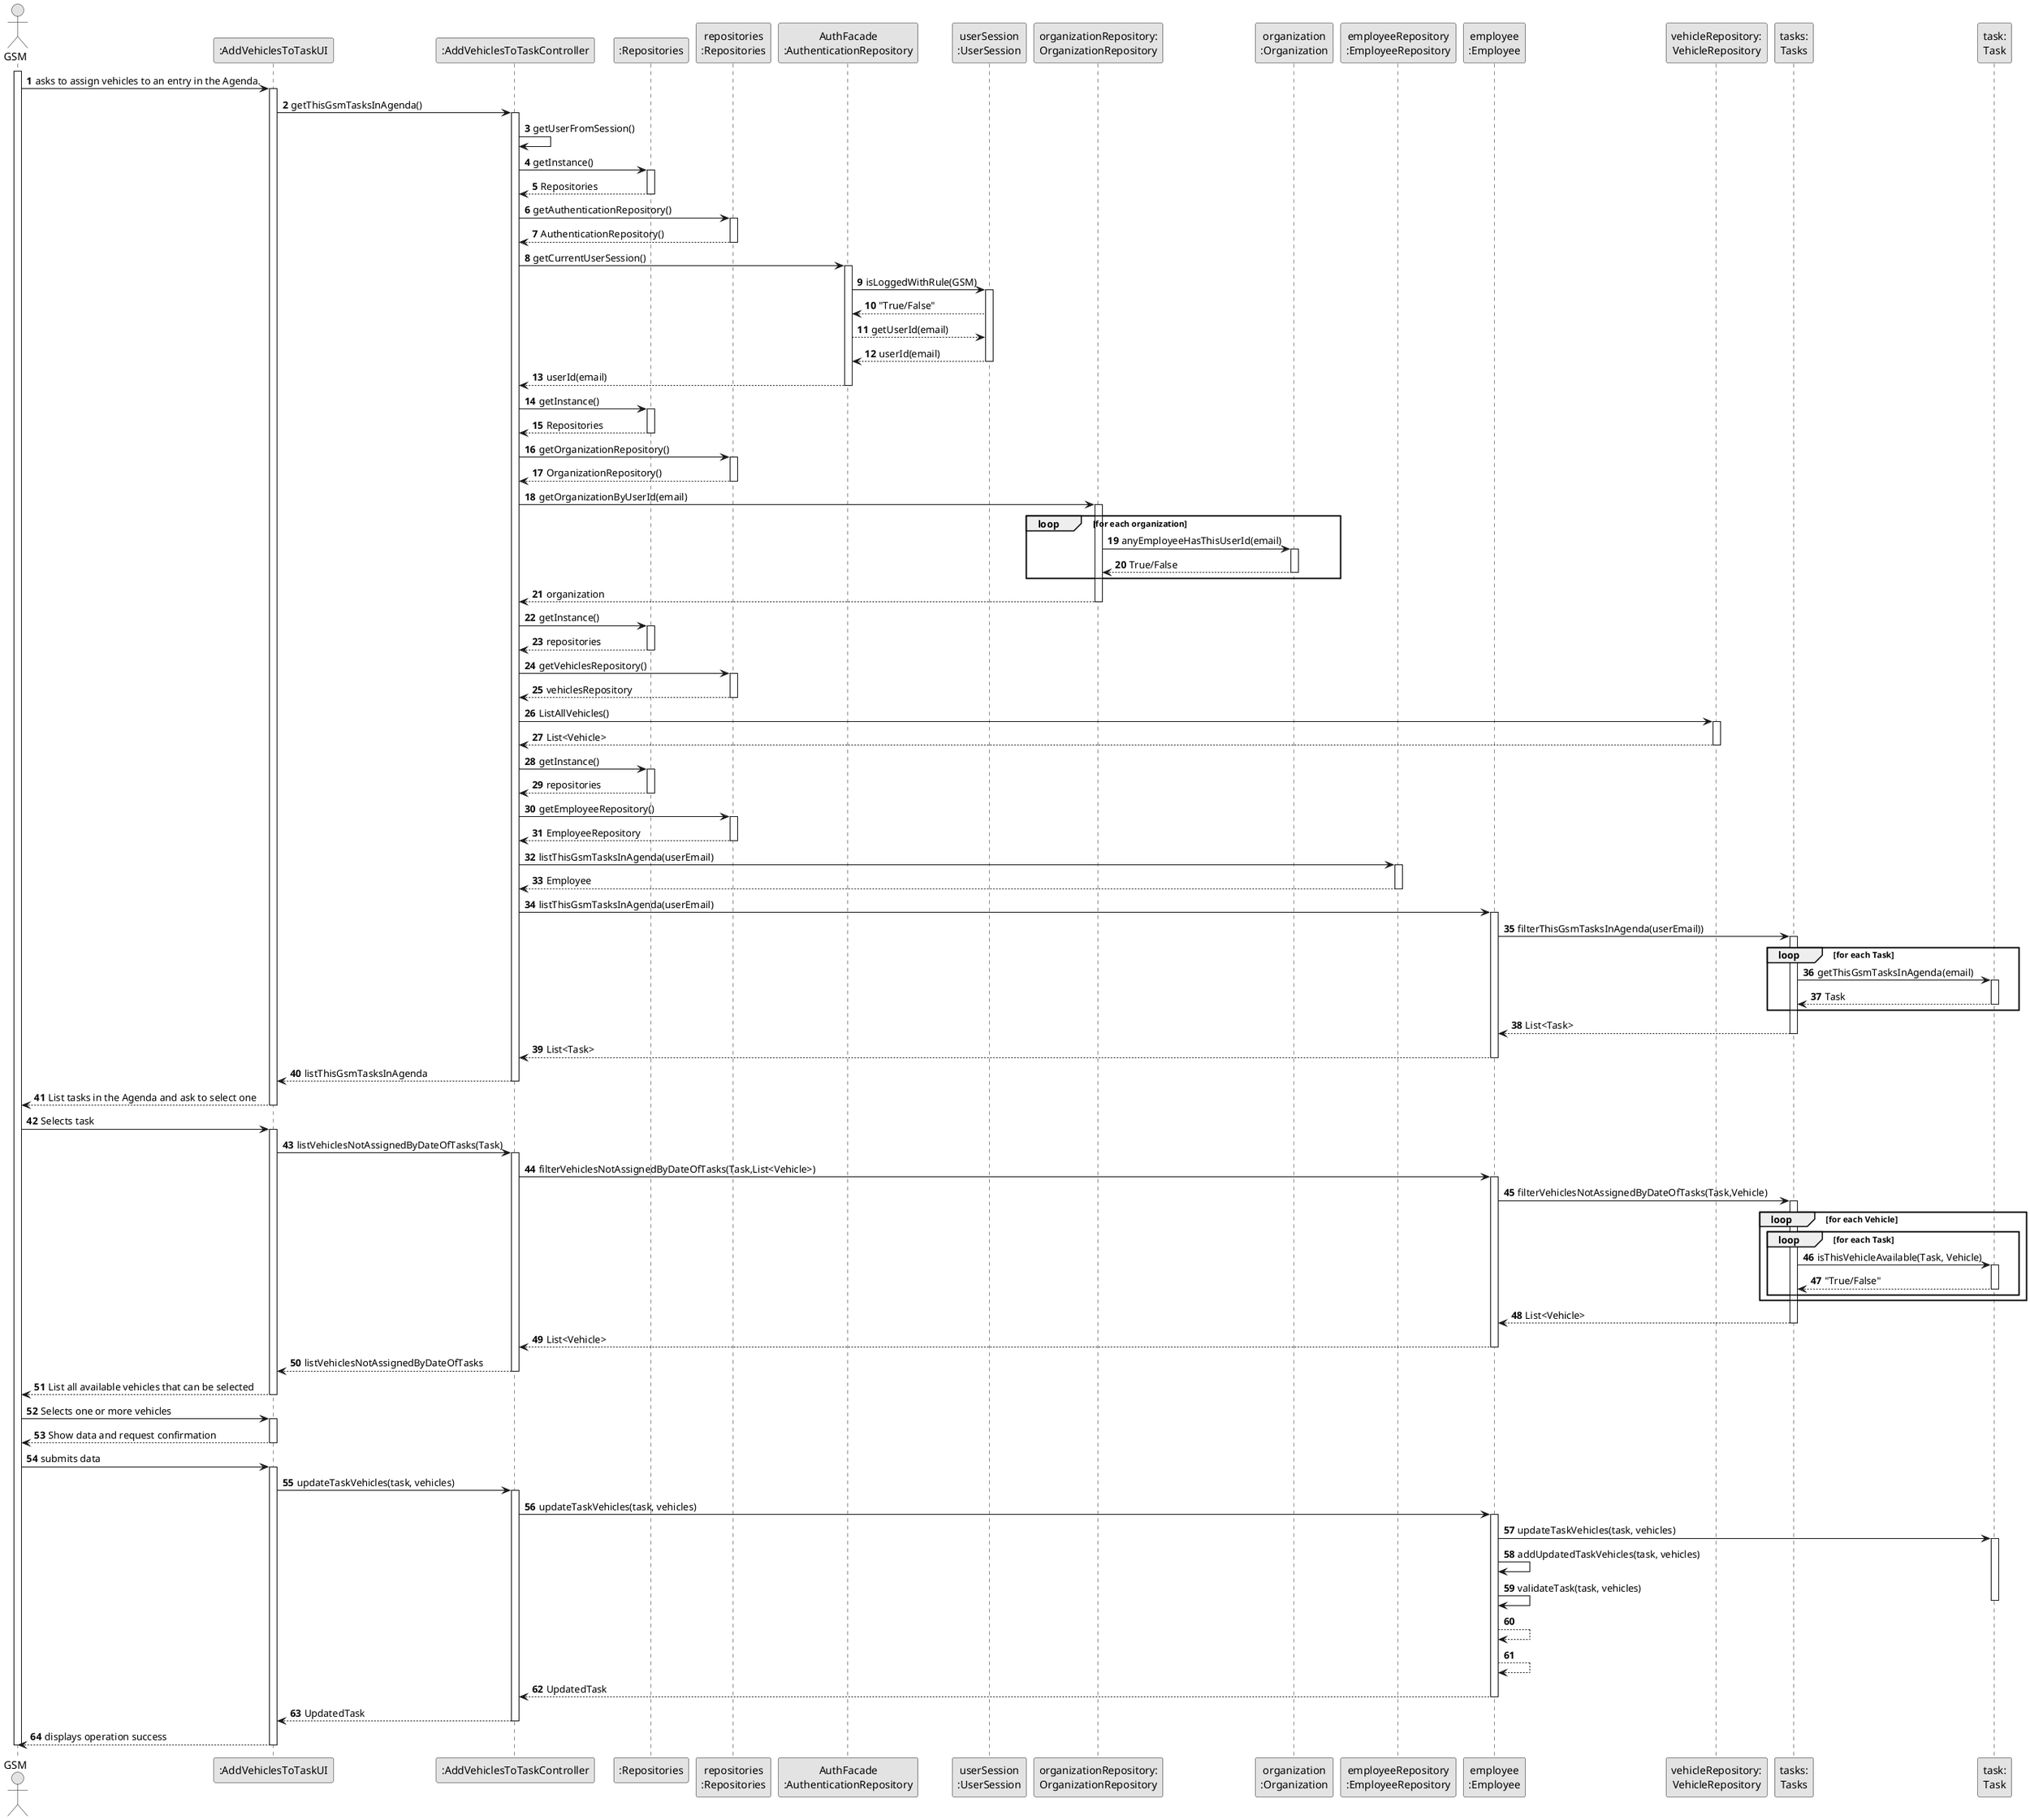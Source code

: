 @startuml
skinparam monochrome true
skinparam packageStyle rectangle
skinparam shadowing false

autonumber

'hide footbox
actor "GSM" as ADM
participant ":AddVehiclesToTaskUI" as UI
participant ":AddVehiclesToTaskController" as CTRL
participant ":Repositories" as RepositorySingleton
participant "repositories\n:Repositories" as PLAT
participant "AuthFacade\n:AuthenticationRepository" as AUTHREP
participant "userSession\n:UserSession" as USER
participant "organizationRepository:\nOrganizationRepository" as OrganizationRepository
participant "organization\n:Organization" as ORG
participant "employeeRepository\n:EmployeeRepository" as EMPREP
participant "employee\n:Employee" as EMP
participant "vehicleRepository:\nVehicleRepository" as VEHREP
participant "tasks:\nTasks" as TASKS
participant "task:\nTask" as TASK


activate ADM

    ADM -> UI : asks to assign vehicles to an entry in the Agenda.
    activate UI

        UI -> CTRL : getThisGsmTasksInAgenda()
                activate CTRL


        CTRL -> CTRL : getUserFromSession()
        CTRL -> RepositorySingleton : getInstance()
        activate RepositorySingleton
        CTRL <-- RepositorySingleton : Repositories
        deactivate RepositorySingleton
        CTRL -> PLAT : getAuthenticationRepository()
        activate PLAT
        CTRL <-- PLAT : AuthenticationRepository()
        deactivate PLAT
        CTRL -> AUTHREP : getCurrentUserSession()
        activate AUTHREP
            AUTHREP -> USER : isLoggedWithRule(GSM)
            activate USER
            AUTHREP <-- USER : "True/False"
            AUTHREP --> USER : getUserId(email)
            AUTHREP <-- USER : userId(email)
            deactivate USER
        CTRL <-- AUTHREP : userId(email)
        deactivate AUTHREP

        CTRL -> RepositorySingleton : getInstance()
        activate RepositorySingleton
        CTRL <-- RepositorySingleton : Repositories
        deactivate RepositorySingleton
        CTRL -> PLAT : getOrganizationRepository()
        activate PLAT
        CTRL <-- PLAT : OrganizationRepository()
        deactivate PLAT
        CTRL -> OrganizationRepository :getOrganizationByUserId(email)
        activate OrganizationRepository
            loop for each organization
            OrganizationRepository -> ORG : anyEmployeeHasThisUserId(email)
            activate ORG
            OrganizationRepository <-- ORG : True/False
            deactivate ORG
            end loop
        CTRL <-- OrganizationRepository : organization
        deactivate OrganizationRepository


        CTRL -> RepositorySingleton : getInstance()
        activate RepositorySingleton
        CTRL <-- RepositorySingleton : repositories
        deactivate RepositorySingleton
        CTRL -> PLAT : getVehiclesRepository()
        activate PLAT
        CTRL <-- PLAT : vehiclesRepository
        deactivate PLAT
        CTRL->VEHREP : ListAllVehicles()
        activate VEHREP
        CTRL<-- VEHREP : List<Vehicle>
        deactivate VEHREP

        CTRL -> RepositorySingleton : getInstance()
        activate RepositorySingleton
        CTRL <-- RepositorySingleton : repositories
        deactivate RepositorySingleton
        CTRL -> PLAT : getEmployeeRepository()
        activate PLAT
        CTRL <-- PLAT : EmployeeRepository
        deactivate PLAT


        CTRL -> EMPREP : listThisGsmTasksInAgenda(userEmail)
        activate EMPREP
        CTRL <-- EMPREP : Employee
        deactivate EMPREP
        CTRL -> EMP : listThisGsmTasksInAgenda(userEmail)
        activate EMP
            EMP -> TASKS : filterThisGsmTasksInAgenda(userEmail))
            activate TASKS
                loop for each Task
                            TASKS -> TASK : getThisGsmTasksInAgenda(email)
                            activate TASK
                            TASKS <-- TASK : Task
                            deactivate TASK
                            end loop
            EMP<-- TASKS : List<Task>
            deactivate TASKS
        CTRL <-- EMP : List<Task>
        deactivate EMP
    UI <-- CTRL : listThisGsmTasksInAgenda
    deactivate CTRL
ADM <-- UI : List tasks in the Agenda and ask to select one
deactivate UI


ADM -> UI : Selects task
activate UI
    UI-> CTRL : listVehiclesNotAssignedByDateOfTasks(Task)
    activate CTRL
        CTRL -> EMP : filterVehiclesNotAssignedByDateOfTasks(Task,List<Vehicle>)
        activate EMP
            EMP -> TASKS : filterVehiclesNotAssignedByDateOfTasks(Task,Vehicle)
            activate TASKS
            loop for each Vehicle
                loop for each Task
                    TASKS -> TASK : isThisVehicleAvailable(Task, Vehicle)
                    activate TASK
                    TASKS <-- TASK : "True/False"
                    deactivate TASK
                end loop
            end loop
            EMP <-- TASKS : List<Vehicle>
            deactivate TASKS
        CTRL <-- EMP : List<Vehicle>
        deactivate EMP

    UI <-- CTRL : listVehiclesNotAssignedByDateOfTasks
    deactivate CTRL
ADM <-- UI : List all available vehicles that can be selected
deactivate UI
ADM -> UI : Selects one or more vehicles
activate UI
    UI --> ADM : Show data and request confirmation
    deactivate UI
ADM -> UI : submits data
    activate UI
    UI -> CTRL : updateTaskVehicles(task, vehicles)
    activate CTRL
        CTRL -> EMP: updateTaskVehicles(task, vehicles)
            activate EMP
                EMP -> TASK: updateTaskVehicles(task, vehicles)
                activate TASK
                    EMP -> EMP: addUpdatedTaskVehicles(task, vehicles)
                    EMP -> EMP: validateTask(task, vehicles)
                    deactivate TASK
                    EMP --> EMP
                    EMP --> EMP
                EMP --> CTRL : UpdatedTask
                deactivate EMP
        CTRL --> UI: UpdatedTask
        deactivate CTRL
    UI --> ADM: displays operation success
    deactivate UI
deactivate ADM


@enduml